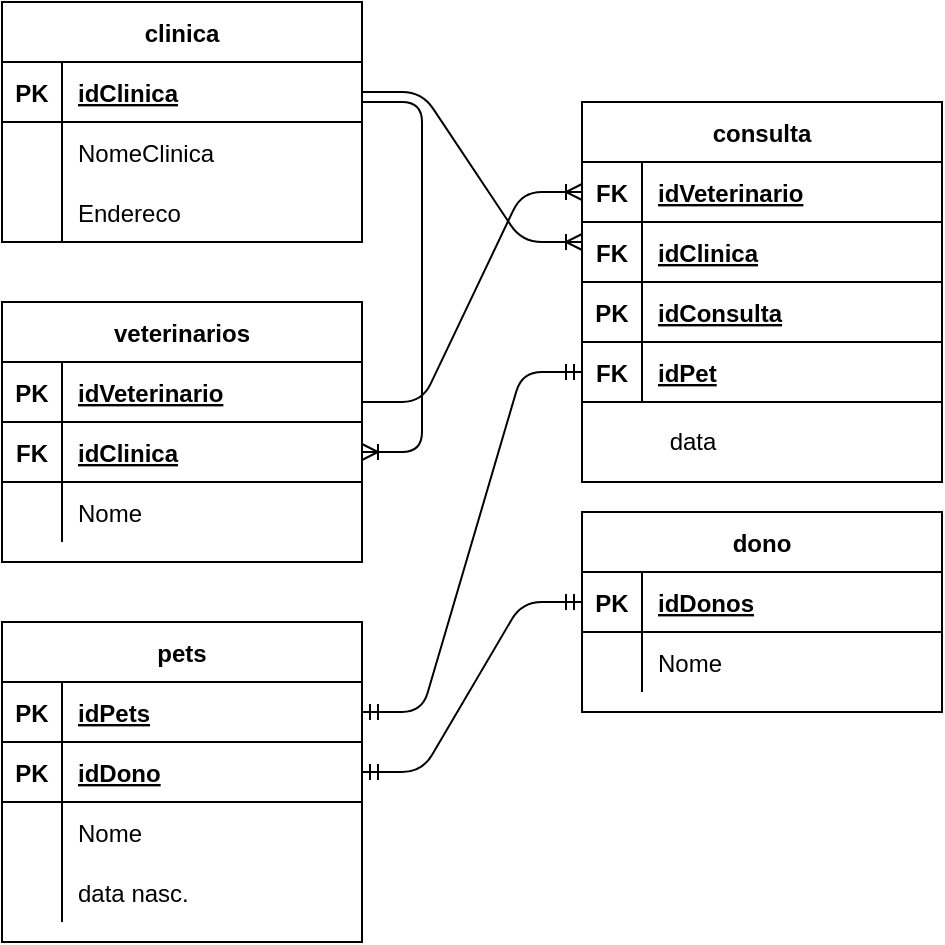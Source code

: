 <mxfile version="14.9.4"><diagram id="iJPVDZJ5Vk1mI7LUNaVX" name="Page-1"><mxGraphModel dx="922" dy="561" grid="1" gridSize="10" guides="1" tooltips="1" connect="1" arrows="1" fold="1" page="1" pageScale="1" pageWidth="827" pageHeight="1169" math="0" shadow="0"><root><mxCell id="0"/><mxCell id="1" parent="0"/><mxCell id="KN241cM9mXiWO5uyY_hc-53" value="clinica" style="shape=table;startSize=30;container=1;collapsible=1;childLayout=tableLayout;fixedRows=1;rowLines=0;fontStyle=1;align=center;resizeLast=1;" parent="1" vertex="1"><mxGeometry x="60" y="230" width="180" height="120" as="geometry"/></mxCell><mxCell id="KN241cM9mXiWO5uyY_hc-54" value="" style="shape=partialRectangle;collapsible=0;dropTarget=0;pointerEvents=0;fillColor=none;top=0;left=0;bottom=1;right=0;points=[[0,0.5],[1,0.5]];portConstraint=eastwest;" parent="KN241cM9mXiWO5uyY_hc-53" vertex="1"><mxGeometry y="30" width="180" height="30" as="geometry"/></mxCell><mxCell id="KN241cM9mXiWO5uyY_hc-55" value="PK" style="shape=partialRectangle;connectable=0;fillColor=none;top=0;left=0;bottom=0;right=0;fontStyle=1;overflow=hidden;" parent="KN241cM9mXiWO5uyY_hc-54" vertex="1"><mxGeometry width="30" height="30" as="geometry"/></mxCell><mxCell id="KN241cM9mXiWO5uyY_hc-56" value="idClinica" style="shape=partialRectangle;connectable=0;fillColor=none;top=0;left=0;bottom=0;right=0;align=left;spacingLeft=6;fontStyle=5;overflow=hidden;" parent="KN241cM9mXiWO5uyY_hc-54" vertex="1"><mxGeometry x="30" width="150" height="30" as="geometry"/></mxCell><mxCell id="KN241cM9mXiWO5uyY_hc-57" value="" style="shape=partialRectangle;collapsible=0;dropTarget=0;pointerEvents=0;fillColor=none;top=0;left=0;bottom=0;right=0;points=[[0,0.5],[1,0.5]];portConstraint=eastwest;" parent="KN241cM9mXiWO5uyY_hc-53" vertex="1"><mxGeometry y="60" width="180" height="30" as="geometry"/></mxCell><mxCell id="KN241cM9mXiWO5uyY_hc-58" value="" style="shape=partialRectangle;connectable=0;fillColor=none;top=0;left=0;bottom=0;right=0;editable=1;overflow=hidden;" parent="KN241cM9mXiWO5uyY_hc-57" vertex="1"><mxGeometry width="30" height="30" as="geometry"/></mxCell><mxCell id="KN241cM9mXiWO5uyY_hc-59" value="NomeClinica" style="shape=partialRectangle;connectable=0;fillColor=none;top=0;left=0;bottom=0;right=0;align=left;spacingLeft=6;overflow=hidden;" parent="KN241cM9mXiWO5uyY_hc-57" vertex="1"><mxGeometry x="30" width="150" height="30" as="geometry"/></mxCell><mxCell id="0o7LW0KiyzW8p6RhzXOL-7" value="" style="shape=partialRectangle;collapsible=0;dropTarget=0;pointerEvents=0;fillColor=none;top=0;left=0;bottom=0;right=0;points=[[0,0.5],[1,0.5]];portConstraint=eastwest;" vertex="1" parent="KN241cM9mXiWO5uyY_hc-53"><mxGeometry y="90" width="180" height="30" as="geometry"/></mxCell><mxCell id="0o7LW0KiyzW8p6RhzXOL-8" value="" style="shape=partialRectangle;connectable=0;fillColor=none;top=0;left=0;bottom=0;right=0;editable=1;overflow=hidden;" vertex="1" parent="0o7LW0KiyzW8p6RhzXOL-7"><mxGeometry width="30" height="30" as="geometry"/></mxCell><mxCell id="0o7LW0KiyzW8p6RhzXOL-9" value="Endereco" style="shape=partialRectangle;connectable=0;fillColor=none;top=0;left=0;bottom=0;right=0;align=left;spacingLeft=6;overflow=hidden;" vertex="1" parent="0o7LW0KiyzW8p6RhzXOL-7"><mxGeometry x="30" width="150" height="30" as="geometry"/></mxCell><mxCell id="KN241cM9mXiWO5uyY_hc-66" value="consulta" style="shape=table;startSize=30;container=1;collapsible=1;childLayout=tableLayout;fixedRows=1;rowLines=0;fontStyle=1;align=center;resizeLast=1;" parent="1" vertex="1"><mxGeometry x="350" y="280" width="180" height="190" as="geometry"/></mxCell><mxCell id="KN241cM9mXiWO5uyY_hc-67" value="" style="shape=partialRectangle;collapsible=0;dropTarget=0;pointerEvents=0;fillColor=none;top=0;left=0;bottom=1;right=0;points=[[0,0.5],[1,0.5]];portConstraint=eastwest;" parent="KN241cM9mXiWO5uyY_hc-66" vertex="1"><mxGeometry y="30" width="180" height="30" as="geometry"/></mxCell><mxCell id="KN241cM9mXiWO5uyY_hc-68" value="FK" style="shape=partialRectangle;connectable=0;fillColor=none;top=0;left=0;bottom=0;right=0;fontStyle=1;overflow=hidden;" parent="KN241cM9mXiWO5uyY_hc-67" vertex="1"><mxGeometry width="30" height="30" as="geometry"/></mxCell><mxCell id="KN241cM9mXiWO5uyY_hc-69" value="idVeterinario" style="shape=partialRectangle;connectable=0;fillColor=none;top=0;left=0;bottom=0;right=0;align=left;spacingLeft=6;fontStyle=5;overflow=hidden;" parent="KN241cM9mXiWO5uyY_hc-67" vertex="1"><mxGeometry x="30" width="150" height="30" as="geometry"/></mxCell><mxCell id="KN241cM9mXiWO5uyY_hc-99" value="" style="shape=partialRectangle;collapsible=0;dropTarget=0;pointerEvents=0;fillColor=none;top=0;left=0;bottom=1;right=0;points=[[0,0.5],[1,0.5]];portConstraint=eastwest;" parent="KN241cM9mXiWO5uyY_hc-66" vertex="1"><mxGeometry y="60" width="180" height="30" as="geometry"/></mxCell><mxCell id="KN241cM9mXiWO5uyY_hc-100" value="FK" style="shape=partialRectangle;connectable=0;fillColor=none;top=0;left=0;bottom=0;right=0;fontStyle=1;overflow=hidden;" parent="KN241cM9mXiWO5uyY_hc-99" vertex="1"><mxGeometry width="30" height="30" as="geometry"/></mxCell><mxCell id="KN241cM9mXiWO5uyY_hc-101" value="idClinica" style="shape=partialRectangle;connectable=0;fillColor=none;top=0;left=0;bottom=0;right=0;align=left;spacingLeft=6;fontStyle=5;overflow=hidden;" parent="KN241cM9mXiWO5uyY_hc-99" vertex="1"><mxGeometry x="30" width="150" height="30" as="geometry"/></mxCell><mxCell id="0o7LW0KiyzW8p6RhzXOL-91" value="" style="shape=partialRectangle;collapsible=0;dropTarget=0;pointerEvents=0;fillColor=none;top=0;left=0;bottom=1;right=0;points=[[0,0.5],[1,0.5]];portConstraint=eastwest;" vertex="1" parent="KN241cM9mXiWO5uyY_hc-66"><mxGeometry y="90" width="180" height="30" as="geometry"/></mxCell><mxCell id="0o7LW0KiyzW8p6RhzXOL-92" value="PK" style="shape=partialRectangle;connectable=0;fillColor=none;top=0;left=0;bottom=0;right=0;fontStyle=1;overflow=hidden;" vertex="1" parent="0o7LW0KiyzW8p6RhzXOL-91"><mxGeometry width="30" height="30" as="geometry"/></mxCell><mxCell id="0o7LW0KiyzW8p6RhzXOL-93" value="idConsulta" style="shape=partialRectangle;connectable=0;fillColor=none;top=0;left=0;bottom=0;right=0;align=left;spacingLeft=6;fontStyle=5;overflow=hidden;" vertex="1" parent="0o7LW0KiyzW8p6RhzXOL-91"><mxGeometry x="30" width="150" height="30" as="geometry"/></mxCell><mxCell id="0o7LW0KiyzW8p6RhzXOL-73" value="" style="shape=partialRectangle;collapsible=0;dropTarget=0;pointerEvents=0;fillColor=none;top=0;left=0;bottom=1;right=0;points=[[0,0.5],[1,0.5]];portConstraint=eastwest;" vertex="1" parent="KN241cM9mXiWO5uyY_hc-66"><mxGeometry y="120" width="180" height="30" as="geometry"/></mxCell><mxCell id="0o7LW0KiyzW8p6RhzXOL-74" value="FK" style="shape=partialRectangle;connectable=0;fillColor=none;top=0;left=0;bottom=0;right=0;fontStyle=1;overflow=hidden;" vertex="1" parent="0o7LW0KiyzW8p6RhzXOL-73"><mxGeometry width="30" height="30" as="geometry"/></mxCell><mxCell id="0o7LW0KiyzW8p6RhzXOL-75" value="idPet" style="shape=partialRectangle;connectable=0;fillColor=none;top=0;left=0;bottom=0;right=0;align=left;spacingLeft=6;fontStyle=5;overflow=hidden;" vertex="1" parent="0o7LW0KiyzW8p6RhzXOL-73"><mxGeometry x="30" width="150" height="30" as="geometry"/></mxCell><mxCell id="KN241cM9mXiWO5uyY_hc-85" value="veterinarios" style="shape=table;startSize=30;container=1;collapsible=1;childLayout=tableLayout;fixedRows=1;rowLines=0;fontStyle=1;align=center;resizeLast=1;" parent="1" vertex="1"><mxGeometry x="60" y="380" width="180" height="130" as="geometry"/></mxCell><mxCell id="KN241cM9mXiWO5uyY_hc-86" value="" style="shape=partialRectangle;collapsible=0;dropTarget=0;pointerEvents=0;fillColor=none;top=0;left=0;bottom=1;right=0;points=[[0,0.5],[1,0.5]];portConstraint=eastwest;" parent="KN241cM9mXiWO5uyY_hc-85" vertex="1"><mxGeometry y="30" width="180" height="30" as="geometry"/></mxCell><mxCell id="KN241cM9mXiWO5uyY_hc-87" value="PK" style="shape=partialRectangle;connectable=0;fillColor=none;top=0;left=0;bottom=0;right=0;fontStyle=1;overflow=hidden;" parent="KN241cM9mXiWO5uyY_hc-86" vertex="1"><mxGeometry width="30" height="30" as="geometry"/></mxCell><mxCell id="KN241cM9mXiWO5uyY_hc-88" value="idVeterinario" style="shape=partialRectangle;connectable=0;fillColor=none;top=0;left=0;bottom=0;right=0;align=left;spacingLeft=6;fontStyle=5;overflow=hidden;" parent="KN241cM9mXiWO5uyY_hc-86" vertex="1"><mxGeometry x="30" width="150" height="30" as="geometry"/></mxCell><mxCell id="0o7LW0KiyzW8p6RhzXOL-19" value="" style="shape=partialRectangle;collapsible=0;dropTarget=0;pointerEvents=0;fillColor=none;top=0;left=0;bottom=1;right=0;points=[[0,0.5],[1,0.5]];portConstraint=eastwest;" vertex="1" parent="KN241cM9mXiWO5uyY_hc-85"><mxGeometry y="60" width="180" height="30" as="geometry"/></mxCell><mxCell id="0o7LW0KiyzW8p6RhzXOL-20" value="FK" style="shape=partialRectangle;connectable=0;fillColor=none;top=0;left=0;bottom=0;right=0;fontStyle=1;overflow=hidden;" vertex="1" parent="0o7LW0KiyzW8p6RhzXOL-19"><mxGeometry width="30" height="30" as="geometry"/></mxCell><mxCell id="0o7LW0KiyzW8p6RhzXOL-21" value="idClinica" style="shape=partialRectangle;connectable=0;fillColor=none;top=0;left=0;bottom=0;right=0;align=left;spacingLeft=6;fontStyle=5;overflow=hidden;" vertex="1" parent="0o7LW0KiyzW8p6RhzXOL-19"><mxGeometry x="30" width="150" height="30" as="geometry"/></mxCell><mxCell id="KN241cM9mXiWO5uyY_hc-89" value="" style="shape=partialRectangle;collapsible=0;dropTarget=0;pointerEvents=0;fillColor=none;top=0;left=0;bottom=0;right=0;points=[[0,0.5],[1,0.5]];portConstraint=eastwest;" parent="KN241cM9mXiWO5uyY_hc-85" vertex="1"><mxGeometry y="90" width="180" height="30" as="geometry"/></mxCell><mxCell id="KN241cM9mXiWO5uyY_hc-90" value="" style="shape=partialRectangle;connectable=0;fillColor=none;top=0;left=0;bottom=0;right=0;editable=1;overflow=hidden;" parent="KN241cM9mXiWO5uyY_hc-89" vertex="1"><mxGeometry width="30" height="30" as="geometry"/></mxCell><mxCell id="KN241cM9mXiWO5uyY_hc-91" value="Nome" style="shape=partialRectangle;connectable=0;fillColor=none;top=0;left=0;bottom=0;right=0;align=left;spacingLeft=6;overflow=hidden;" parent="KN241cM9mXiWO5uyY_hc-89" vertex="1"><mxGeometry x="30" width="150" height="30" as="geometry"/></mxCell><mxCell id="0o7LW0KiyzW8p6RhzXOL-22" value="pets" style="shape=table;startSize=30;container=1;collapsible=1;childLayout=tableLayout;fixedRows=1;rowLines=0;fontStyle=1;align=center;resizeLast=1;" vertex="1" parent="1"><mxGeometry x="60" y="540" width="180" height="160" as="geometry"/></mxCell><mxCell id="0o7LW0KiyzW8p6RhzXOL-35" value="" style="shape=partialRectangle;collapsible=0;dropTarget=0;pointerEvents=0;fillColor=none;top=0;left=0;bottom=1;right=0;points=[[0,0.5],[1,0.5]];portConstraint=eastwest;" vertex="1" parent="0o7LW0KiyzW8p6RhzXOL-22"><mxGeometry y="30" width="180" height="30" as="geometry"/></mxCell><mxCell id="0o7LW0KiyzW8p6RhzXOL-36" value="PK" style="shape=partialRectangle;connectable=0;fillColor=none;top=0;left=0;bottom=0;right=0;fontStyle=1;overflow=hidden;" vertex="1" parent="0o7LW0KiyzW8p6RhzXOL-35"><mxGeometry width="30" height="30" as="geometry"/></mxCell><mxCell id="0o7LW0KiyzW8p6RhzXOL-37" value="idPets" style="shape=partialRectangle;connectable=0;fillColor=none;top=0;left=0;bottom=0;right=0;align=left;spacingLeft=6;fontStyle=5;overflow=hidden;" vertex="1" parent="0o7LW0KiyzW8p6RhzXOL-35"><mxGeometry x="30" width="150" height="30" as="geometry"/></mxCell><mxCell id="0o7LW0KiyzW8p6RhzXOL-47" value="" style="shape=partialRectangle;collapsible=0;dropTarget=0;pointerEvents=0;fillColor=none;top=0;left=0;bottom=1;right=0;points=[[0,0.5],[1,0.5]];portConstraint=eastwest;" vertex="1" parent="0o7LW0KiyzW8p6RhzXOL-22"><mxGeometry y="60" width="180" height="30" as="geometry"/></mxCell><mxCell id="0o7LW0KiyzW8p6RhzXOL-48" value="PK" style="shape=partialRectangle;connectable=0;fillColor=none;top=0;left=0;bottom=0;right=0;fontStyle=1;overflow=hidden;" vertex="1" parent="0o7LW0KiyzW8p6RhzXOL-47"><mxGeometry width="30" height="30" as="geometry"/></mxCell><mxCell id="0o7LW0KiyzW8p6RhzXOL-49" value="idDono" style="shape=partialRectangle;connectable=0;fillColor=none;top=0;left=0;bottom=0;right=0;align=left;spacingLeft=6;fontStyle=5;overflow=hidden;" vertex="1" parent="0o7LW0KiyzW8p6RhzXOL-47"><mxGeometry x="30" width="150" height="30" as="geometry"/></mxCell><mxCell id="0o7LW0KiyzW8p6RhzXOL-41" value="" style="shape=partialRectangle;collapsible=0;dropTarget=0;pointerEvents=0;fillColor=none;top=0;left=0;bottom=0;right=0;points=[[0,0.5],[1,0.5]];portConstraint=eastwest;" vertex="1" parent="0o7LW0KiyzW8p6RhzXOL-22"><mxGeometry y="90" width="180" height="30" as="geometry"/></mxCell><mxCell id="0o7LW0KiyzW8p6RhzXOL-42" value="" style="shape=partialRectangle;connectable=0;fillColor=none;top=0;left=0;bottom=0;right=0;editable=1;overflow=hidden;" vertex="1" parent="0o7LW0KiyzW8p6RhzXOL-41"><mxGeometry width="30" height="30" as="geometry"/></mxCell><mxCell id="0o7LW0KiyzW8p6RhzXOL-43" value="Nome" style="shape=partialRectangle;connectable=0;fillColor=none;top=0;left=0;bottom=0;right=0;align=left;spacingLeft=6;overflow=hidden;" vertex="1" parent="0o7LW0KiyzW8p6RhzXOL-41"><mxGeometry x="30" width="150" height="30" as="geometry"/></mxCell><mxCell id="0o7LW0KiyzW8p6RhzXOL-38" value="" style="shape=partialRectangle;collapsible=0;dropTarget=0;pointerEvents=0;fillColor=none;top=0;left=0;bottom=0;right=0;points=[[0,0.5],[1,0.5]];portConstraint=eastwest;" vertex="1" parent="0o7LW0KiyzW8p6RhzXOL-22"><mxGeometry y="120" width="180" height="30" as="geometry"/></mxCell><mxCell id="0o7LW0KiyzW8p6RhzXOL-39" value="" style="shape=partialRectangle;connectable=0;fillColor=none;top=0;left=0;bottom=0;right=0;editable=1;overflow=hidden;" vertex="1" parent="0o7LW0KiyzW8p6RhzXOL-38"><mxGeometry width="30" height="30" as="geometry"/></mxCell><mxCell id="0o7LW0KiyzW8p6RhzXOL-40" value="data nasc." style="shape=partialRectangle;connectable=0;fillColor=none;top=0;left=0;bottom=0;right=0;align=left;spacingLeft=6;overflow=hidden;" vertex="1" parent="0o7LW0KiyzW8p6RhzXOL-38"><mxGeometry x="30" width="150" height="30" as="geometry"/></mxCell><mxCell id="0o7LW0KiyzW8p6RhzXOL-50" value="data" style="text;html=1;align=center;verticalAlign=middle;resizable=0;points=[];autosize=1;strokeColor=none;" vertex="1" parent="1"><mxGeometry x="385" y="440" width="40" height="20" as="geometry"/></mxCell><mxCell id="0o7LW0KiyzW8p6RhzXOL-51" value="dono" style="shape=table;startSize=30;container=1;collapsible=1;childLayout=tableLayout;fixedRows=1;rowLines=0;fontStyle=1;align=center;resizeLast=1;" vertex="1" parent="1"><mxGeometry x="350" y="485" width="180" height="100" as="geometry"/></mxCell><mxCell id="0o7LW0KiyzW8p6RhzXOL-52" value="" style="shape=partialRectangle;collapsible=0;dropTarget=0;pointerEvents=0;fillColor=none;top=0;left=0;bottom=1;right=0;points=[[0,0.5],[1,0.5]];portConstraint=eastwest;" vertex="1" parent="0o7LW0KiyzW8p6RhzXOL-51"><mxGeometry y="30" width="180" height="30" as="geometry"/></mxCell><mxCell id="0o7LW0KiyzW8p6RhzXOL-53" value="PK" style="shape=partialRectangle;connectable=0;fillColor=none;top=0;left=0;bottom=0;right=0;fontStyle=1;overflow=hidden;" vertex="1" parent="0o7LW0KiyzW8p6RhzXOL-52"><mxGeometry width="30" height="30" as="geometry"/></mxCell><mxCell id="0o7LW0KiyzW8p6RhzXOL-54" value="idDonos" style="shape=partialRectangle;connectable=0;fillColor=none;top=0;left=0;bottom=0;right=0;align=left;spacingLeft=6;fontStyle=5;overflow=hidden;" vertex="1" parent="0o7LW0KiyzW8p6RhzXOL-52"><mxGeometry x="30" width="150" height="30" as="geometry"/></mxCell><mxCell id="0o7LW0KiyzW8p6RhzXOL-55" value="" style="shape=partialRectangle;collapsible=0;dropTarget=0;pointerEvents=0;fillColor=none;top=0;left=0;bottom=0;right=0;points=[[0,0.5],[1,0.5]];portConstraint=eastwest;" vertex="1" parent="0o7LW0KiyzW8p6RhzXOL-51"><mxGeometry y="60" width="180" height="30" as="geometry"/></mxCell><mxCell id="0o7LW0KiyzW8p6RhzXOL-56" value="" style="shape=partialRectangle;connectable=0;fillColor=none;top=0;left=0;bottom=0;right=0;editable=1;overflow=hidden;" vertex="1" parent="0o7LW0KiyzW8p6RhzXOL-55"><mxGeometry width="30" height="30" as="geometry"/></mxCell><mxCell id="0o7LW0KiyzW8p6RhzXOL-57" value="Nome" style="shape=partialRectangle;connectable=0;fillColor=none;top=0;left=0;bottom=0;right=0;align=left;spacingLeft=6;overflow=hidden;" vertex="1" parent="0o7LW0KiyzW8p6RhzXOL-55"><mxGeometry x="30" width="150" height="30" as="geometry"/></mxCell><mxCell id="0o7LW0KiyzW8p6RhzXOL-77" value="" style="edgeStyle=entityRelationEdgeStyle;fontSize=12;html=1;endArrow=ERoneToMany;entryX=0;entryY=0.5;entryDx=0;entryDy=0;" edge="1" parent="1" target="KN241cM9mXiWO5uyY_hc-67"><mxGeometry width="100" height="100" relative="1" as="geometry"><mxPoint x="240" y="430" as="sourcePoint"/><mxPoint x="340" y="330" as="targetPoint"/></mxGeometry></mxCell><mxCell id="0o7LW0KiyzW8p6RhzXOL-78" value="" style="edgeStyle=entityRelationEdgeStyle;fontSize=12;html=1;endArrow=ERoneToMany;entryX=0;entryY=0.5;entryDx=0;entryDy=0;exitX=1;exitY=0.5;exitDx=0;exitDy=0;" edge="1" parent="1" source="KN241cM9mXiWO5uyY_hc-54"><mxGeometry width="100" height="100" relative="1" as="geometry"><mxPoint x="240" y="455.0" as="sourcePoint"/><mxPoint x="350" y="350.0" as="targetPoint"/></mxGeometry></mxCell><mxCell id="0o7LW0KiyzW8p6RhzXOL-79" value="" style="edgeStyle=entityRelationEdgeStyle;fontSize=12;html=1;endArrow=ERoneToMany;entryX=1;entryY=0.5;entryDx=0;entryDy=0;" edge="1" parent="1" target="0o7LW0KiyzW8p6RhzXOL-19"><mxGeometry width="100" height="100" relative="1" as="geometry"><mxPoint x="240" y="280.0" as="sourcePoint"/><mxPoint x="350" y="175.0" as="targetPoint"/></mxGeometry></mxCell><mxCell id="0o7LW0KiyzW8p6RhzXOL-80" value="" style="edgeStyle=entityRelationEdgeStyle;fontSize=12;html=1;endArrow=ERmandOne;startArrow=ERmandOne;exitX=1;exitY=0.5;exitDx=0;exitDy=0;" edge="1" parent="1" source="0o7LW0KiyzW8p6RhzXOL-47"><mxGeometry width="100" height="100" relative="1" as="geometry"><mxPoint x="250" y="630" as="sourcePoint"/><mxPoint x="350" y="530" as="targetPoint"/></mxGeometry></mxCell><mxCell id="0o7LW0KiyzW8p6RhzXOL-81" value="" style="edgeStyle=entityRelationEdgeStyle;fontSize=12;html=1;endArrow=ERmandOne;startArrow=ERmandOne;entryX=0;entryY=0.5;entryDx=0;entryDy=0;" edge="1" parent="1" target="0o7LW0KiyzW8p6RhzXOL-73"><mxGeometry width="100" height="100" relative="1" as="geometry"><mxPoint x="240" y="585" as="sourcePoint"/><mxPoint x="340" y="485" as="targetPoint"/></mxGeometry></mxCell></root></mxGraphModel></diagram></mxfile>